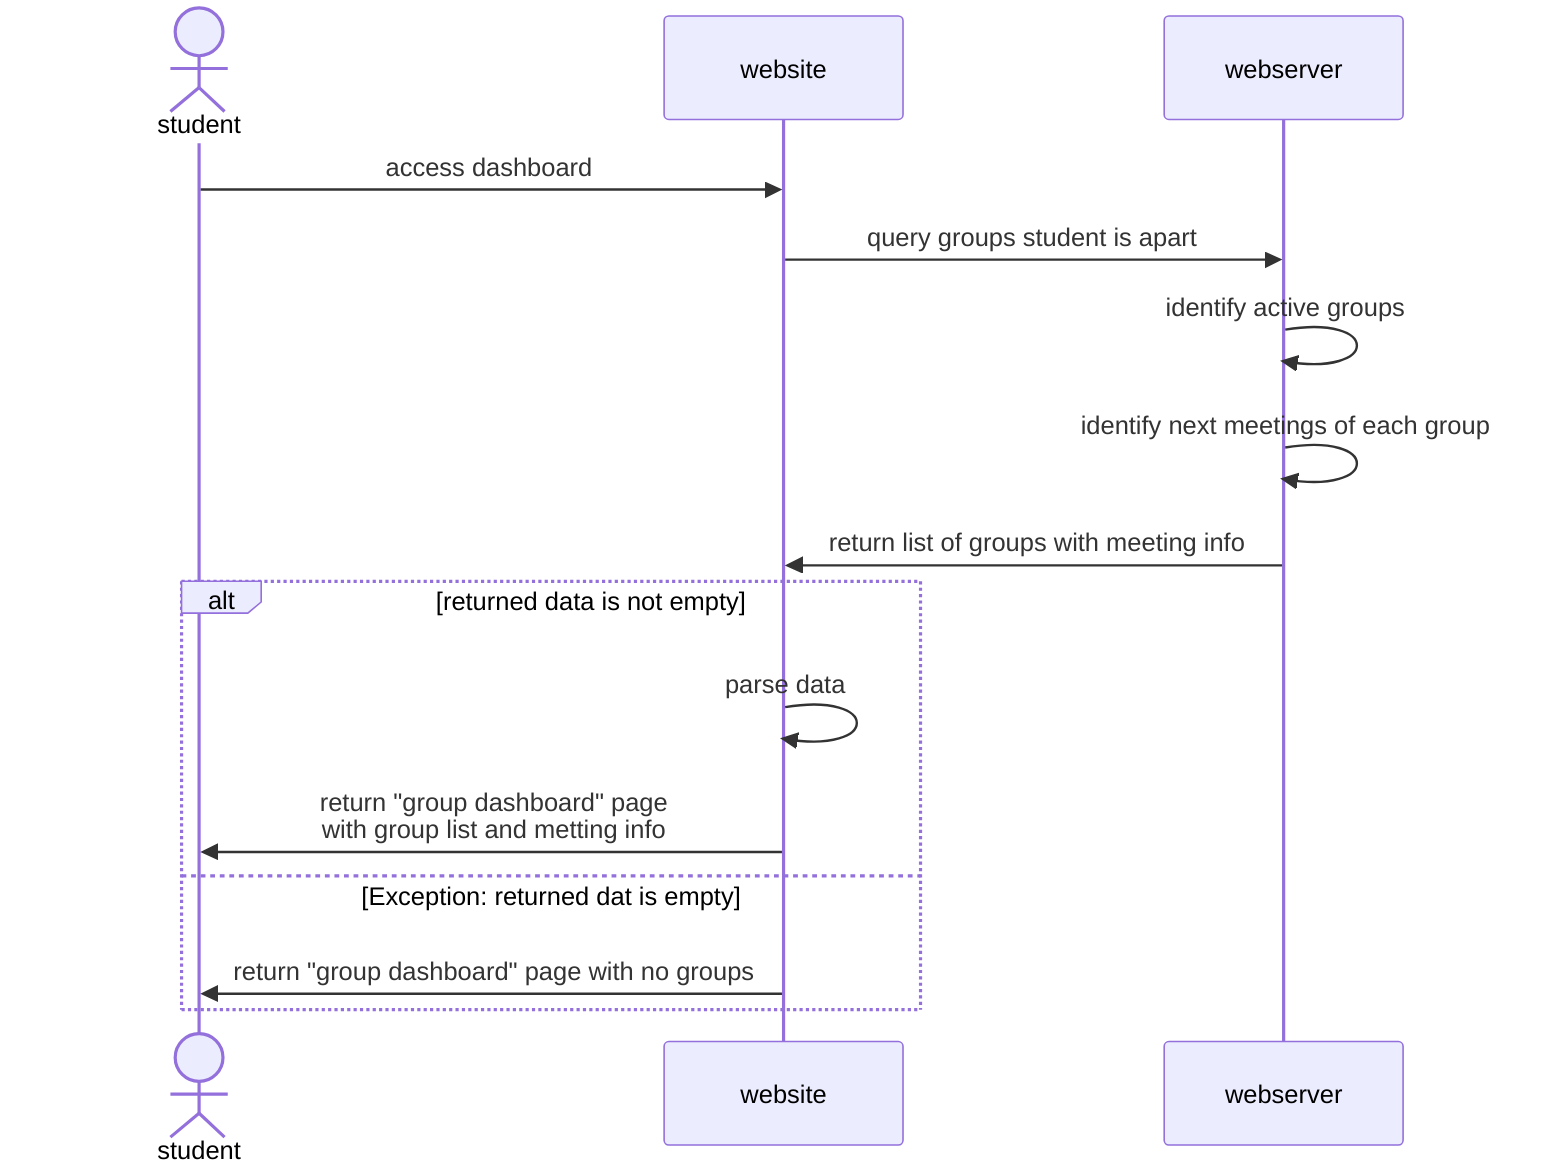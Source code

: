 sequenceDiagram
        actor s as student
        participant w as website
        participant ws as webserver

        s->>w: access dashboard
        w->>ws: query groups student is apart
        ws->>ws: identify active groups
        ws->>ws: identify next meetings of each group
        ws->>w: return list of groups with meeting info
        alt returned data is not empty
        w->>w: parse data
        w->>s: return "group dashboard" page <br> with group list and metting info
        else Exception: returned dat is empty
        w->>s: return "group dashboard" page with no groups
        end
